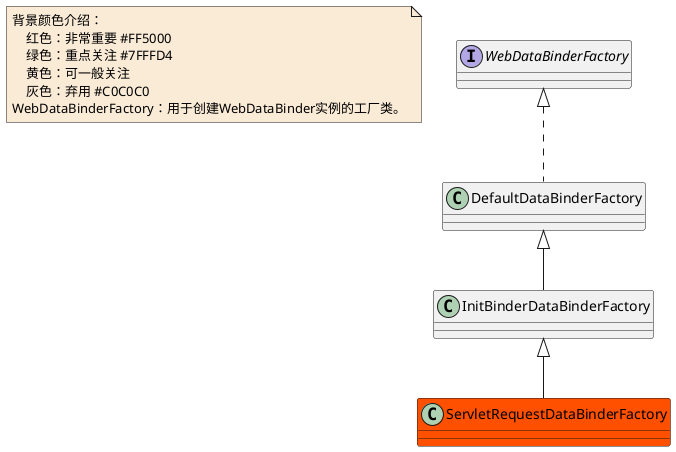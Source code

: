 @startuml

note  as N1 #FAEBD7
    背景颜色介绍：
        红色：非常重要 #FF5000
        绿色：重点关注 #7FFFD4
        黄色：可一般关注
        灰色：弃用 #C0C0C0
    WebDataBinderFactory：用于创建WebDataBinder实例的工厂类。
end note

interface WebDataBinderFactory
class DefaultDataBinderFactory
class InitBinderDataBinderFactory
class ServletRequestDataBinderFactory #FF5000

DefaultDataBinderFactory <|-- InitBinderDataBinderFactory

InitBinderDataBinderFactory <|-- ServletRequestDataBinderFactory

WebDataBinderFactory <|.. DefaultDataBinderFactory

@enduml